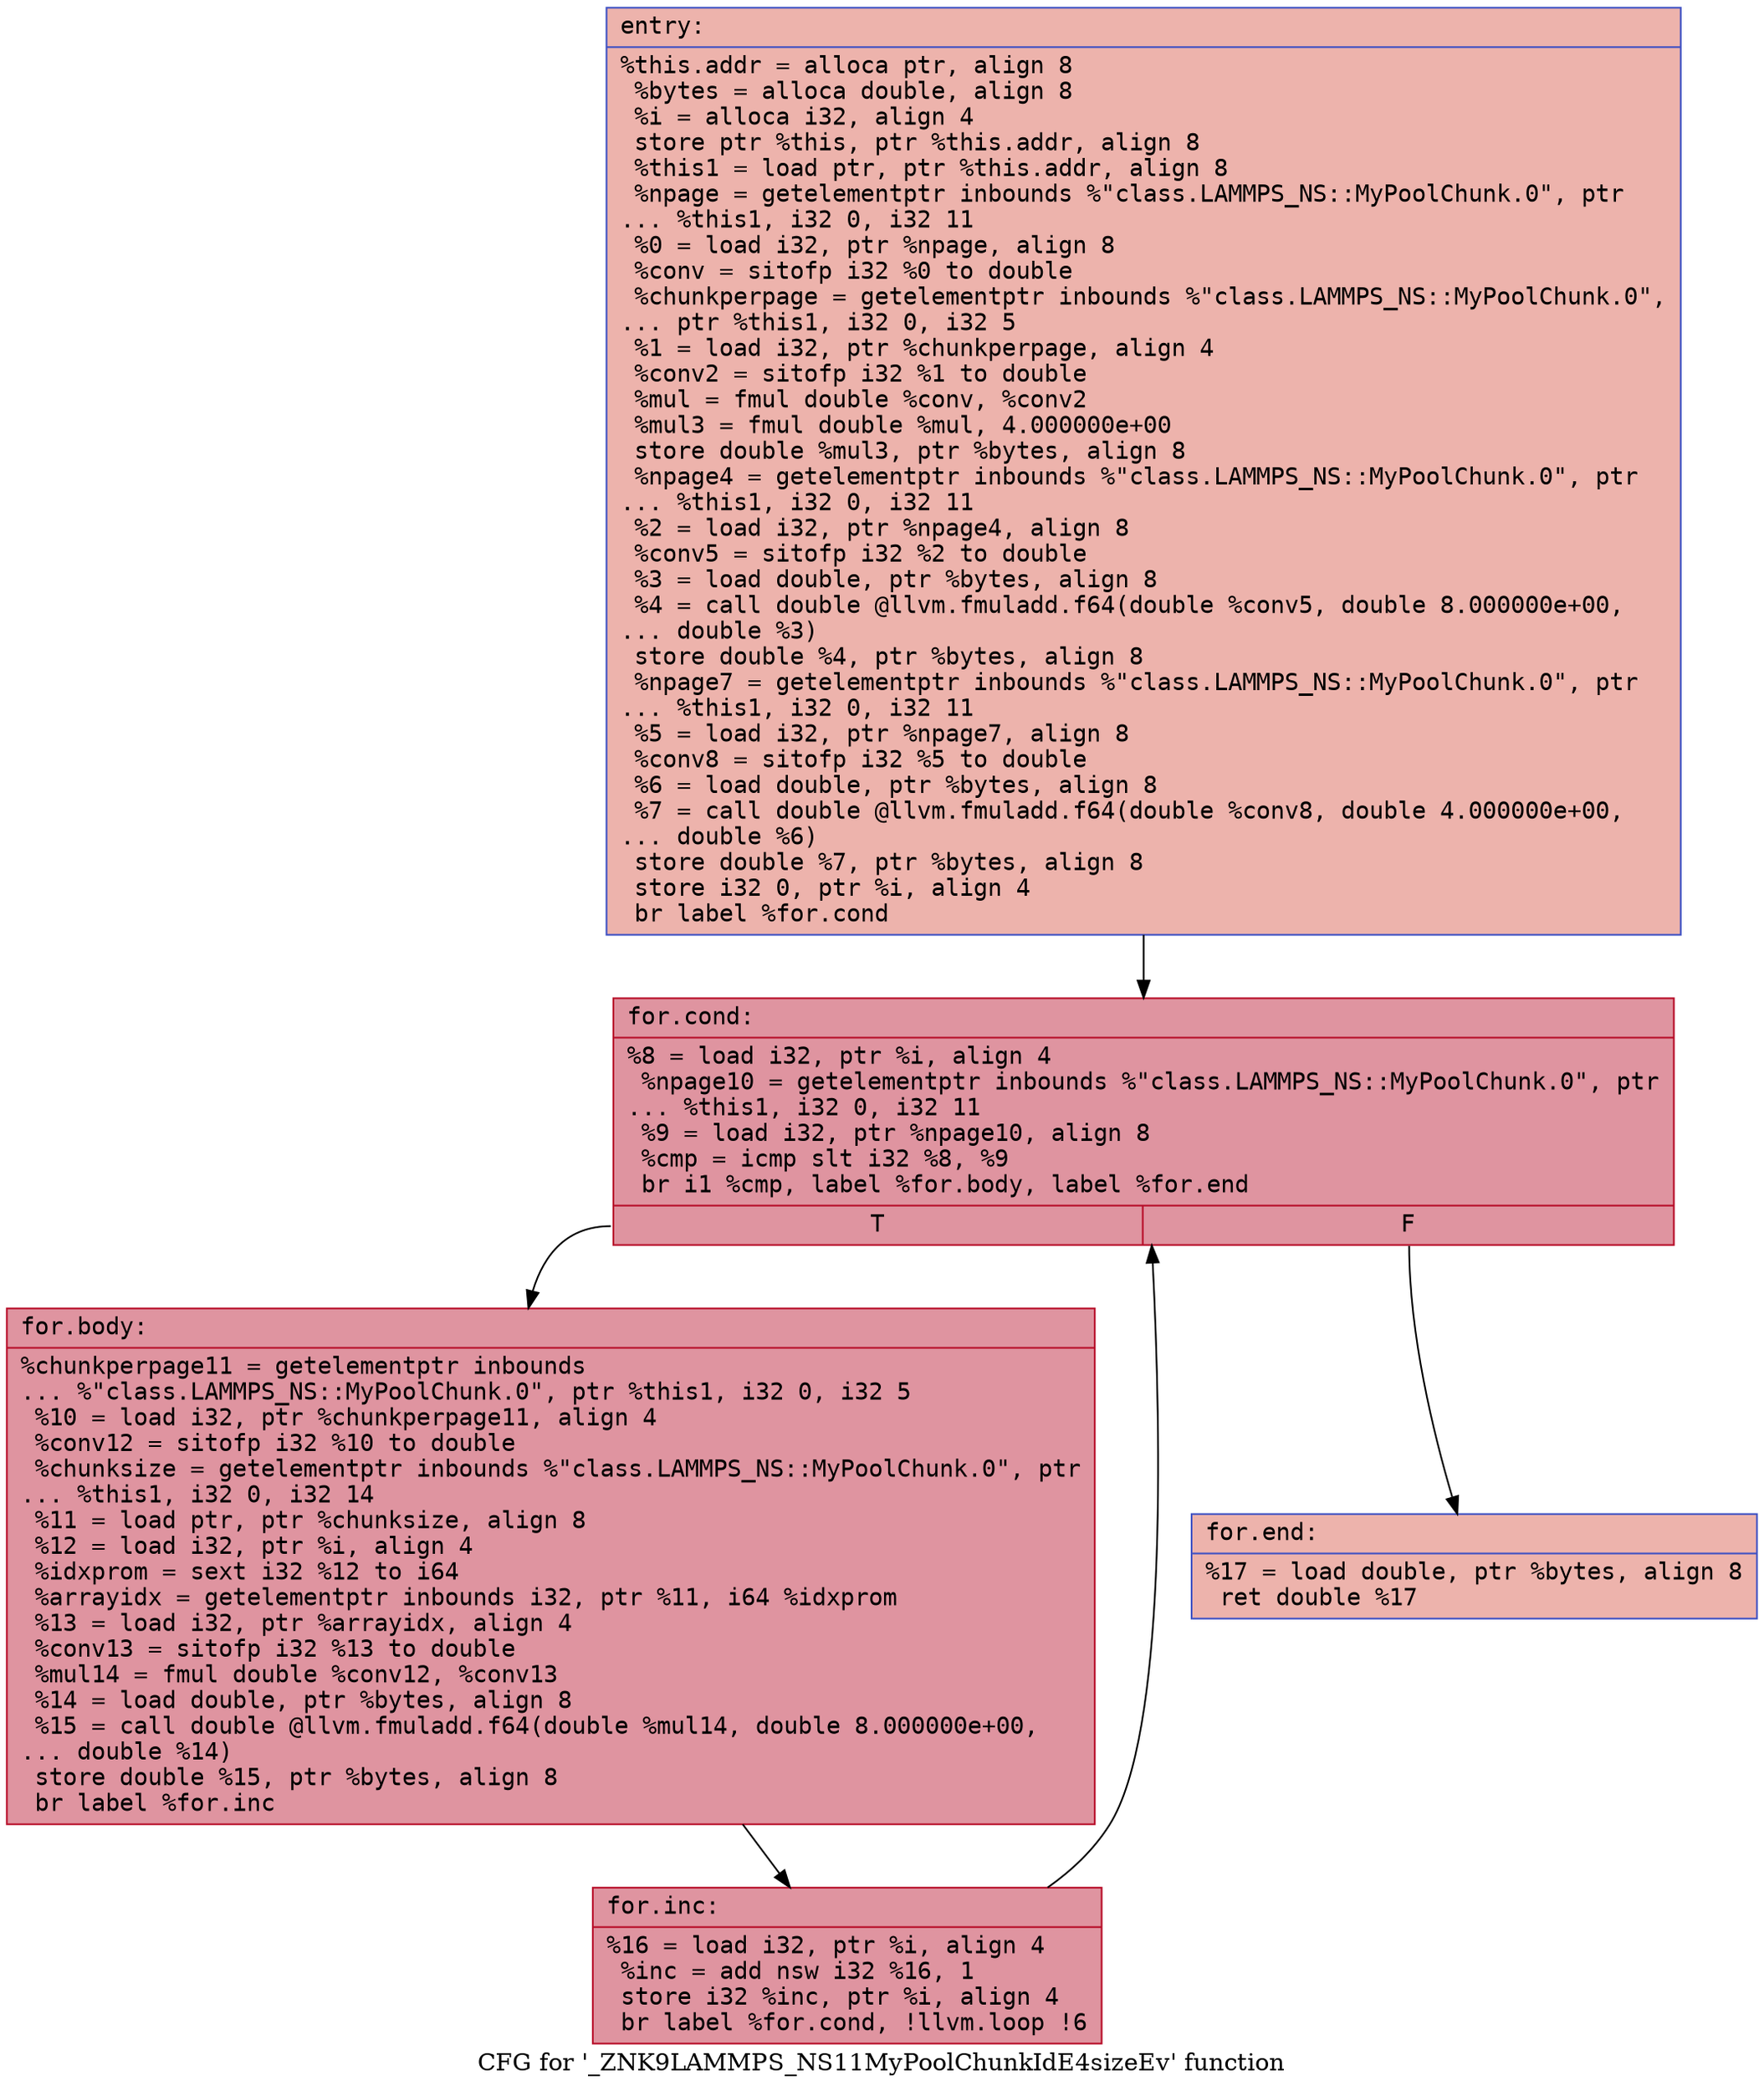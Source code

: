 digraph "CFG for '_ZNK9LAMMPS_NS11MyPoolChunkIdE4sizeEv' function" {
	label="CFG for '_ZNK9LAMMPS_NS11MyPoolChunkIdE4sizeEv' function";

	Node0x556991b6b7a0 [shape=record,color="#3d50c3ff", style=filled, fillcolor="#d6524470" fontname="Courier",label="{entry:\l|  %this.addr = alloca ptr, align 8\l  %bytes = alloca double, align 8\l  %i = alloca i32, align 4\l  store ptr %this, ptr %this.addr, align 8\l  %this1 = load ptr, ptr %this.addr, align 8\l  %npage = getelementptr inbounds %\"class.LAMMPS_NS::MyPoolChunk.0\", ptr\l... %this1, i32 0, i32 11\l  %0 = load i32, ptr %npage, align 8\l  %conv = sitofp i32 %0 to double\l  %chunkperpage = getelementptr inbounds %\"class.LAMMPS_NS::MyPoolChunk.0\",\l... ptr %this1, i32 0, i32 5\l  %1 = load i32, ptr %chunkperpage, align 4\l  %conv2 = sitofp i32 %1 to double\l  %mul = fmul double %conv, %conv2\l  %mul3 = fmul double %mul, 4.000000e+00\l  store double %mul3, ptr %bytes, align 8\l  %npage4 = getelementptr inbounds %\"class.LAMMPS_NS::MyPoolChunk.0\", ptr\l... %this1, i32 0, i32 11\l  %2 = load i32, ptr %npage4, align 8\l  %conv5 = sitofp i32 %2 to double\l  %3 = load double, ptr %bytes, align 8\l  %4 = call double @llvm.fmuladd.f64(double %conv5, double 8.000000e+00,\l... double %3)\l  store double %4, ptr %bytes, align 8\l  %npage7 = getelementptr inbounds %\"class.LAMMPS_NS::MyPoolChunk.0\", ptr\l... %this1, i32 0, i32 11\l  %5 = load i32, ptr %npage7, align 8\l  %conv8 = sitofp i32 %5 to double\l  %6 = load double, ptr %bytes, align 8\l  %7 = call double @llvm.fmuladd.f64(double %conv8, double 4.000000e+00,\l... double %6)\l  store double %7, ptr %bytes, align 8\l  store i32 0, ptr %i, align 4\l  br label %for.cond\l}"];
	Node0x556991b6b7a0 -> Node0x556991b6c9c0[tooltip="entry -> for.cond\nProbability 100.00%" ];
	Node0x556991b6c9c0 [shape=record,color="#b70d28ff", style=filled, fillcolor="#b70d2870" fontname="Courier",label="{for.cond:\l|  %8 = load i32, ptr %i, align 4\l  %npage10 = getelementptr inbounds %\"class.LAMMPS_NS::MyPoolChunk.0\", ptr\l... %this1, i32 0, i32 11\l  %9 = load i32, ptr %npage10, align 8\l  %cmp = icmp slt i32 %8, %9\l  br i1 %cmp, label %for.body, label %for.end\l|{<s0>T|<s1>F}}"];
	Node0x556991b6c9c0:s0 -> Node0x556991b6ccd0[tooltip="for.cond -> for.body\nProbability 96.88%" ];
	Node0x556991b6c9c0:s1 -> Node0x556991b6cd20[tooltip="for.cond -> for.end\nProbability 3.12%" ];
	Node0x556991b6ccd0 [shape=record,color="#b70d28ff", style=filled, fillcolor="#b70d2870" fontname="Courier",label="{for.body:\l|  %chunkperpage11 = getelementptr inbounds\l... %\"class.LAMMPS_NS::MyPoolChunk.0\", ptr %this1, i32 0, i32 5\l  %10 = load i32, ptr %chunkperpage11, align 4\l  %conv12 = sitofp i32 %10 to double\l  %chunksize = getelementptr inbounds %\"class.LAMMPS_NS::MyPoolChunk.0\", ptr\l... %this1, i32 0, i32 14\l  %11 = load ptr, ptr %chunksize, align 8\l  %12 = load i32, ptr %i, align 4\l  %idxprom = sext i32 %12 to i64\l  %arrayidx = getelementptr inbounds i32, ptr %11, i64 %idxprom\l  %13 = load i32, ptr %arrayidx, align 4\l  %conv13 = sitofp i32 %13 to double\l  %mul14 = fmul double %conv12, %conv13\l  %14 = load double, ptr %bytes, align 8\l  %15 = call double @llvm.fmuladd.f64(double %mul14, double 8.000000e+00,\l... double %14)\l  store double %15, ptr %bytes, align 8\l  br label %for.inc\l}"];
	Node0x556991b6ccd0 -> Node0x556991b6d8f0[tooltip="for.body -> for.inc\nProbability 100.00%" ];
	Node0x556991b6d8f0 [shape=record,color="#b70d28ff", style=filled, fillcolor="#b70d2870" fontname="Courier",label="{for.inc:\l|  %16 = load i32, ptr %i, align 4\l  %inc = add nsw i32 %16, 1\l  store i32 %inc, ptr %i, align 4\l  br label %for.cond, !llvm.loop !6\l}"];
	Node0x556991b6d8f0 -> Node0x556991b6c9c0[tooltip="for.inc -> for.cond\nProbability 100.00%" ];
	Node0x556991b6cd20 [shape=record,color="#3d50c3ff", style=filled, fillcolor="#d6524470" fontname="Courier",label="{for.end:\l|  %17 = load double, ptr %bytes, align 8\l  ret double %17\l}"];
}
